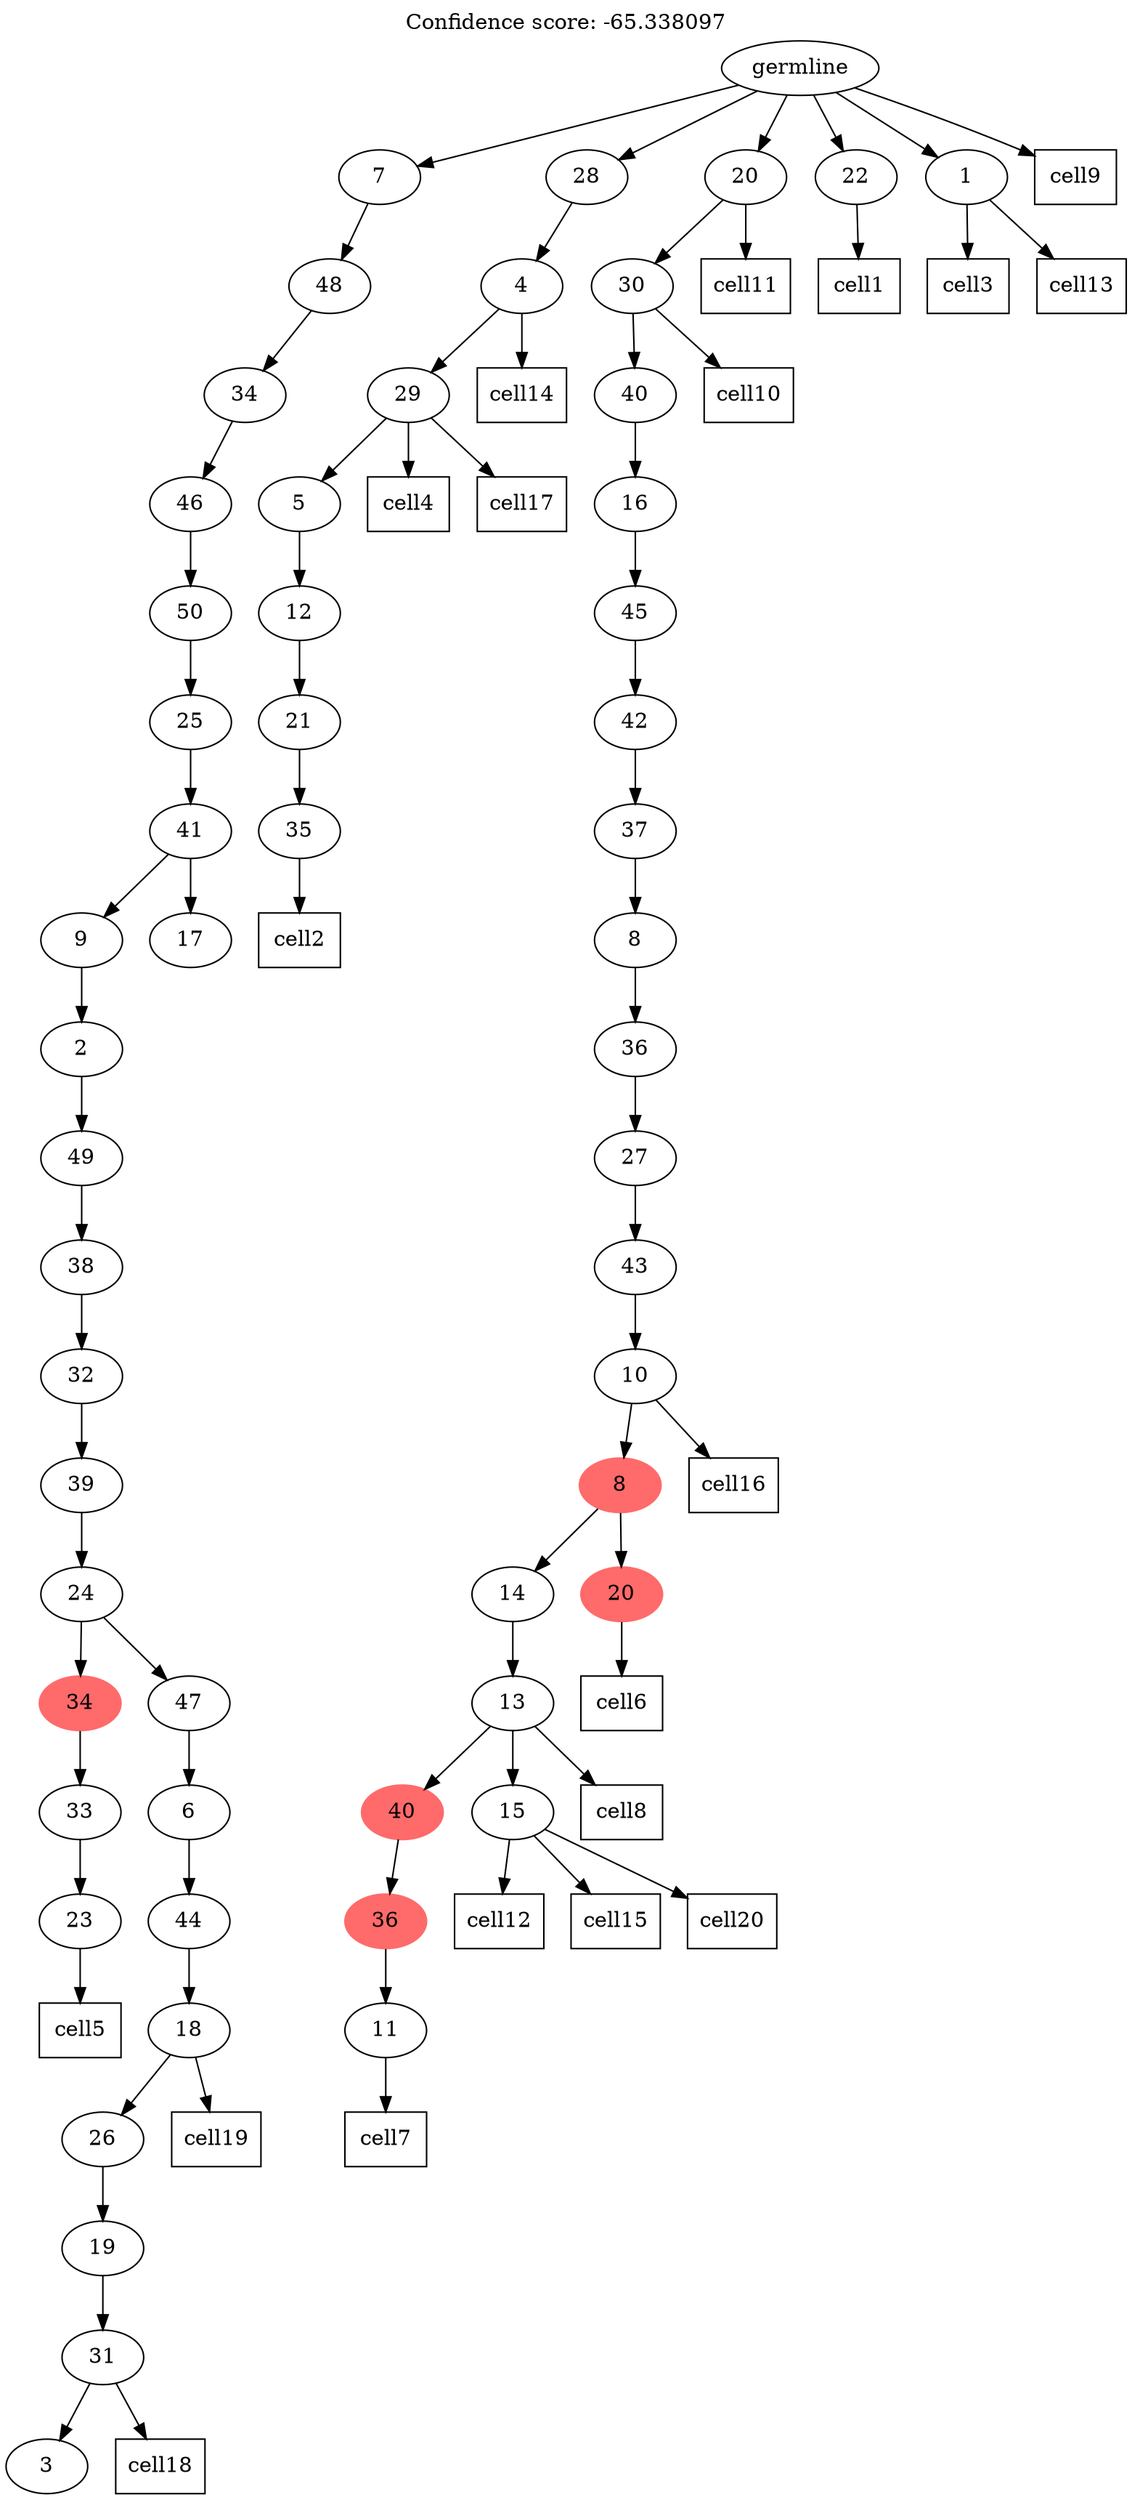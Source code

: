 digraph g {
	"51" -> "52";
	"52" [label="23"];
	"50" -> "51";
	"51" [label="33"];
	"48" -> "49";
	"49" [label="3"];
	"47" -> "48";
	"48" [label="31"];
	"46" -> "47";
	"47" [label="19"];
	"45" -> "46";
	"46" [label="26"];
	"44" -> "45";
	"45" [label="18"];
	"43" -> "44";
	"44" [label="44"];
	"42" -> "43";
	"43" [label="6"];
	"41" -> "42";
	"42" [label="47"];
	"41" -> "50";
	"50" [color=indianred1, style=filled, label="34"];
	"40" -> "41";
	"41" [label="24"];
	"39" -> "40";
	"40" [label="39"];
	"38" -> "39";
	"39" [label="32"];
	"37" -> "38";
	"38" [label="38"];
	"36" -> "37";
	"37" [label="49"];
	"35" -> "36";
	"36" [label="2"];
	"34" -> "35";
	"35" [label="9"];
	"34" -> "53";
	"53" [label="17"];
	"33" -> "34";
	"34" [label="41"];
	"32" -> "33";
	"33" [label="25"];
	"31" -> "32";
	"32" [label="50"];
	"30" -> "31";
	"31" [label="46"];
	"29" -> "30";
	"30" [label="34"];
	"28" -> "29";
	"29" [label="48"];
	"26" -> "27";
	"27" [label="35"];
	"25" -> "26";
	"26" [label="21"];
	"24" -> "25";
	"25" [label="12"];
	"23" -> "24";
	"24" [label="5"];
	"22" -> "23";
	"23" [label="29"];
	"21" -> "22";
	"22" [label="4"];
	"18" -> "19";
	"19" [label="11"];
	"17" -> "18";
	"18" [color=indianred1, style=filled, label="36"];
	"15" -> "16";
	"16" [label="15"];
	"15" -> "17";
	"17" [color=indianred1, style=filled, label="40"];
	"14" -> "15";
	"15" [label="13"];
	"13" -> "14";
	"14" [label="14"];
	"13" -> "20";
	"20" [color=indianred1, style=filled, label="20"];
	"12" -> "13";
	"13" [color=indianred1, style=filled, label="8"];
	"11" -> "12";
	"12" [label="10"];
	"10" -> "11";
	"11" [label="43"];
	"9" -> "10";
	"10" [label="27"];
	"8" -> "9";
	"9" [label="36"];
	"7" -> "8";
	"8" [label="8"];
	"6" -> "7";
	"7" [label="37"];
	"5" -> "6";
	"6" [label="42"];
	"4" -> "5";
	"5" [label="45"];
	"3" -> "4";
	"4" [label="16"];
	"2" -> "3";
	"3" [label="40"];
	"1" -> "2";
	"2" [label="30"];
	"0" -> "1";
	"1" [label="20"];
	"0" -> "21";
	"21" [label="28"];
	"0" -> "28";
	"28" [label="7"];
	"0" -> "54";
	"54" [label="22"];
	"0" -> "55";
	"55" [label="1"];
	"0" [label="germline"];
	"54" -> "cell1";
	"cell1" [shape=box];
	"27" -> "cell2";
	"cell2" [shape=box];
	"55" -> "cell3";
	"cell3" [shape=box];
	"23" -> "cell4";
	"cell4" [shape=box];
	"52" -> "cell5";
	"cell5" [shape=box];
	"20" -> "cell6";
	"cell6" [shape=box];
	"19" -> "cell7";
	"cell7" [shape=box];
	"15" -> "cell8";
	"cell8" [shape=box];
	"0" -> "cell9";
	"cell9" [shape=box];
	"2" -> "cell10";
	"cell10" [shape=box];
	"1" -> "cell11";
	"cell11" [shape=box];
	"16" -> "cell12";
	"cell12" [shape=box];
	"55" -> "cell13";
	"cell13" [shape=box];
	"22" -> "cell14";
	"cell14" [shape=box];
	"16" -> "cell15";
	"cell15" [shape=box];
	"12" -> "cell16";
	"cell16" [shape=box];
	"23" -> "cell17";
	"cell17" [shape=box];
	"48" -> "cell18";
	"cell18" [shape=box];
	"45" -> "cell19";
	"cell19" [shape=box];
	"16" -> "cell20";
	"cell20" [shape=box];
	labelloc="t";
	label="Confidence score: -65.338097";
}
